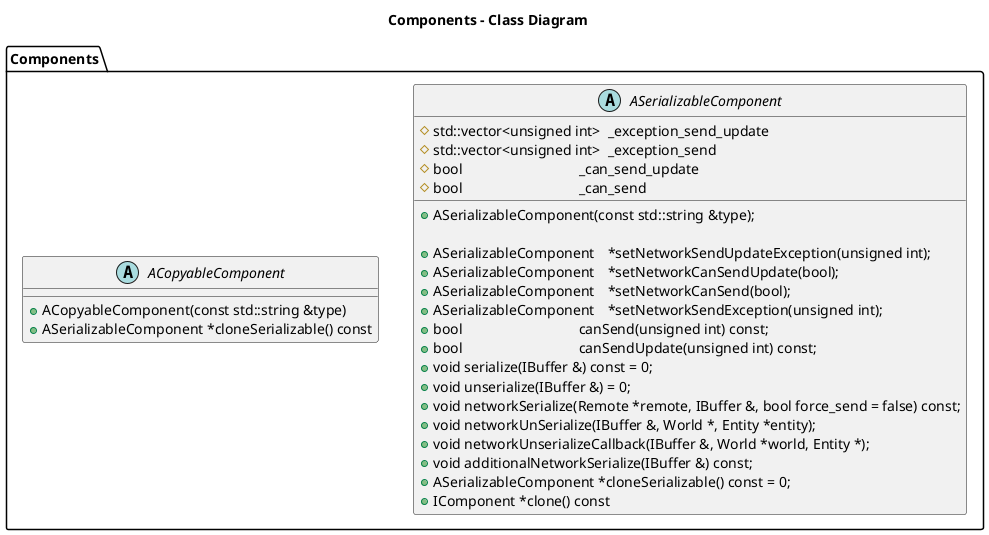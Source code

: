 @startuml

title Components - Class Diagram

package Components {

Abstract Class ASerializableComponent {
  +ASerializableComponent(const std::string &type);
 
  +ASerializableComponent	*setNetworkSendUpdateException(unsigned int);
  +ASerializableComponent	*setNetworkCanSendUpdate(bool);
  +ASerializableComponent	*setNetworkCanSend(bool);
  +ASerializableComponent	*setNetworkSendException(unsigned int);
  +bool				canSend(unsigned int) const;
  +bool				canSendUpdate(unsigned int) const;
  +void serialize(IBuffer &) const = 0;
  +void unserialize(IBuffer &) = 0;
  +void networkSerialize(Remote *remote, IBuffer &, bool force_send = false) const;
  +void networkUnSerialize(IBuffer &, World *, Entity *entity);
  +void networkUnserializeCallback(IBuffer &, World *world, Entity *);
  +void additionalNetworkSerialize(IBuffer &) const;
  +ASerializableComponent *cloneSerializable() const = 0;
  +IComponent *clone() const

  #std::vector<unsigned int>	_exception_send_update
  #std::vector<unsigned int>	_exception_send
  #bool				_can_send_update
  #bool				_can_send
}

abstract class ACopyableComponent {
  +ACopyableComponent(const std::string &type)
  + ASerializableComponent *cloneSerializable() const

}

}

@enduml